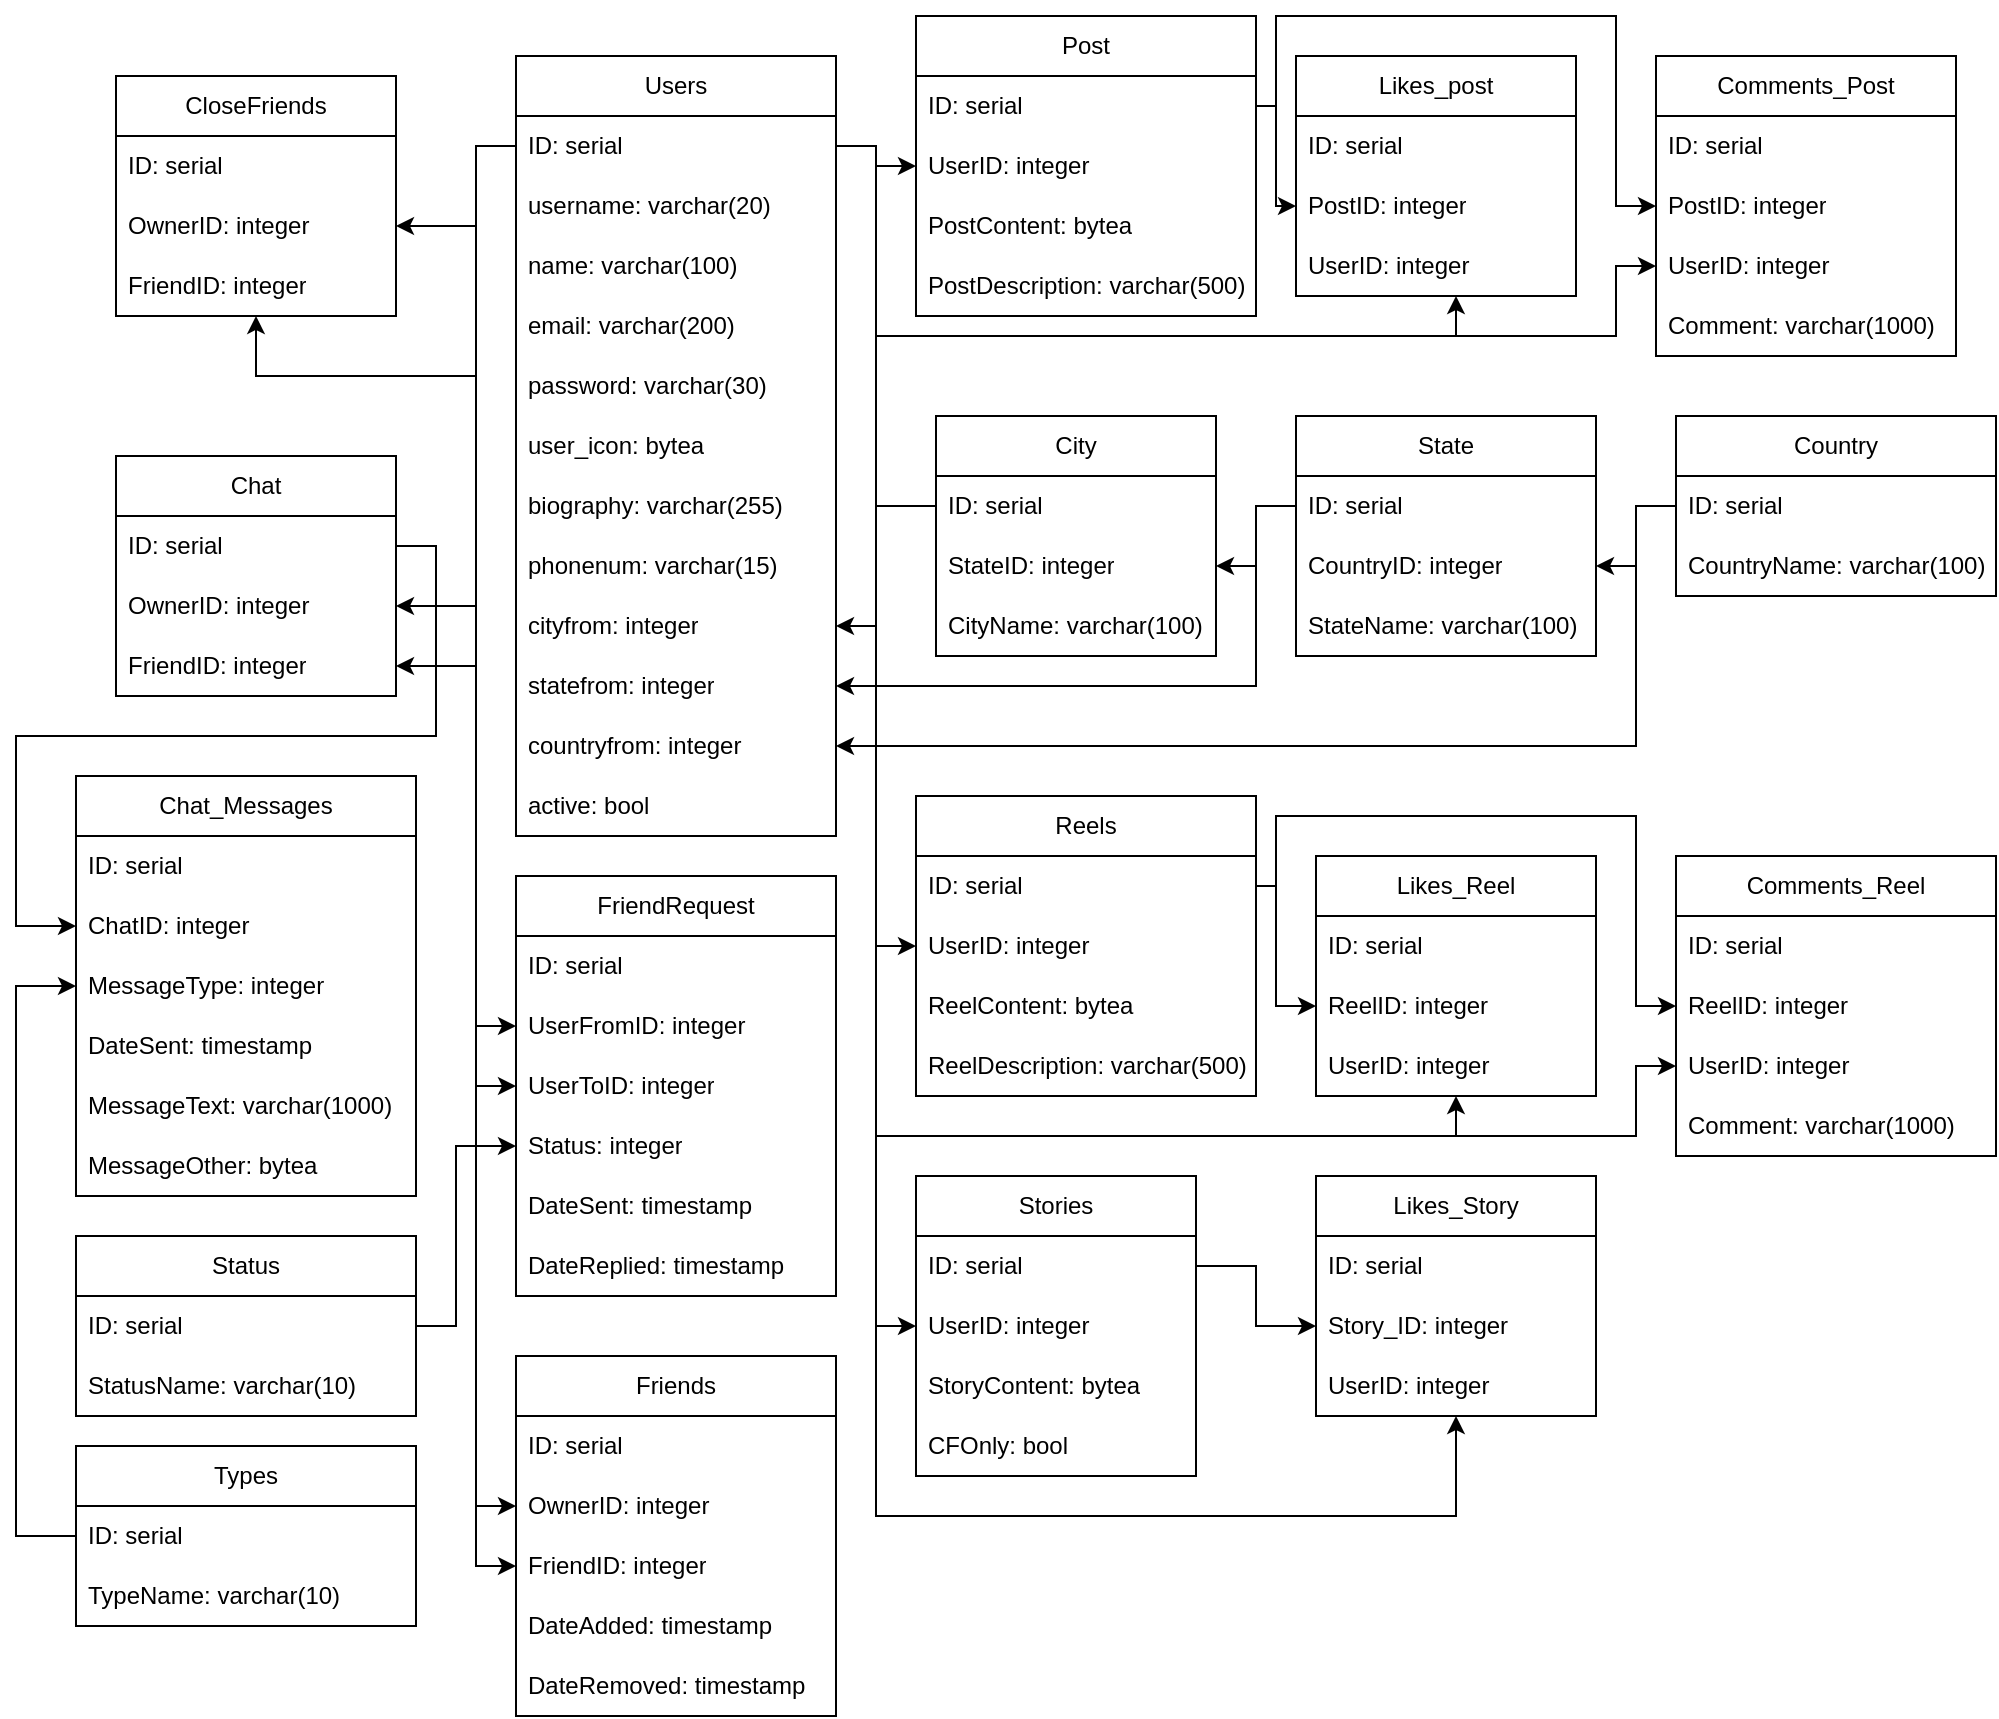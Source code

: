 <mxfile version="24.3.1" type="device">
  <diagram name="Page-1" id="O0IrKu_V7lNNN28reUb5">
    <mxGraphModel dx="583" dy="616" grid="1" gridSize="10" guides="1" tooltips="1" connect="1" arrows="1" fold="1" page="1" pageScale="1" pageWidth="850" pageHeight="1100" math="0" shadow="0">
      <root>
        <mxCell id="0" />
        <mxCell id="1" parent="0" />
        <mxCell id="8Ad6xbHqiz1V-JdrsBlt-2" value="Users" style="swimlane;fontStyle=0;childLayout=stackLayout;horizontal=1;startSize=30;horizontalStack=0;resizeParent=1;resizeParentMax=0;resizeLast=0;collapsible=1;marginBottom=0;whiteSpace=wrap;html=1;" vertex="1" parent="1">
          <mxGeometry x="260" y="40" width="160" height="390" as="geometry" />
        </mxCell>
        <mxCell id="8Ad6xbHqiz1V-JdrsBlt-3" value="ID: serial" style="text;strokeColor=none;fillColor=none;align=left;verticalAlign=middle;spacingLeft=4;spacingRight=4;overflow=hidden;points=[[0,0.5],[1,0.5]];portConstraint=eastwest;rotatable=0;whiteSpace=wrap;html=1;" vertex="1" parent="8Ad6xbHqiz1V-JdrsBlt-2">
          <mxGeometry y="30" width="160" height="30" as="geometry" />
        </mxCell>
        <mxCell id="8Ad6xbHqiz1V-JdrsBlt-4" value="username: varchar(20)" style="text;strokeColor=none;fillColor=none;align=left;verticalAlign=middle;spacingLeft=4;spacingRight=4;overflow=hidden;points=[[0,0.5],[1,0.5]];portConstraint=eastwest;rotatable=0;whiteSpace=wrap;html=1;" vertex="1" parent="8Ad6xbHqiz1V-JdrsBlt-2">
          <mxGeometry y="60" width="160" height="30" as="geometry" />
        </mxCell>
        <mxCell id="8Ad6xbHqiz1V-JdrsBlt-21" value="name: varchar(100)" style="text;strokeColor=none;fillColor=none;align=left;verticalAlign=middle;spacingLeft=4;spacingRight=4;overflow=hidden;points=[[0,0.5],[1,0.5]];portConstraint=eastwest;rotatable=0;whiteSpace=wrap;html=1;" vertex="1" parent="8Ad6xbHqiz1V-JdrsBlt-2">
          <mxGeometry y="90" width="160" height="30" as="geometry" />
        </mxCell>
        <mxCell id="8Ad6xbHqiz1V-JdrsBlt-22" value="email: varchar(200)" style="text;strokeColor=none;fillColor=none;align=left;verticalAlign=middle;spacingLeft=4;spacingRight=4;overflow=hidden;points=[[0,0.5],[1,0.5]];portConstraint=eastwest;rotatable=0;whiteSpace=wrap;html=1;" vertex="1" parent="8Ad6xbHqiz1V-JdrsBlt-2">
          <mxGeometry y="120" width="160" height="30" as="geometry" />
        </mxCell>
        <mxCell id="8Ad6xbHqiz1V-JdrsBlt-24" value="password: varchar(30)" style="text;strokeColor=none;fillColor=none;align=left;verticalAlign=middle;spacingLeft=4;spacingRight=4;overflow=hidden;points=[[0,0.5],[1,0.5]];portConstraint=eastwest;rotatable=0;whiteSpace=wrap;html=1;" vertex="1" parent="8Ad6xbHqiz1V-JdrsBlt-2">
          <mxGeometry y="150" width="160" height="30" as="geometry" />
        </mxCell>
        <mxCell id="8Ad6xbHqiz1V-JdrsBlt-5" value="user_icon: bytea" style="text;strokeColor=none;fillColor=none;align=left;verticalAlign=middle;spacingLeft=4;spacingRight=4;overflow=hidden;points=[[0,0.5],[1,0.5]];portConstraint=eastwest;rotatable=0;whiteSpace=wrap;html=1;" vertex="1" parent="8Ad6xbHqiz1V-JdrsBlt-2">
          <mxGeometry y="180" width="160" height="30" as="geometry" />
        </mxCell>
        <mxCell id="8Ad6xbHqiz1V-JdrsBlt-84" value="biography: varchar(255)" style="text;strokeColor=none;fillColor=none;align=left;verticalAlign=middle;spacingLeft=4;spacingRight=4;overflow=hidden;points=[[0,0.5],[1,0.5]];portConstraint=eastwest;rotatable=0;whiteSpace=wrap;html=1;" vertex="1" parent="8Ad6xbHqiz1V-JdrsBlt-2">
          <mxGeometry y="210" width="160" height="30" as="geometry" />
        </mxCell>
        <mxCell id="8Ad6xbHqiz1V-JdrsBlt-85" value="phonenum: varchar(15)" style="text;strokeColor=none;fillColor=none;align=left;verticalAlign=middle;spacingLeft=4;spacingRight=4;overflow=hidden;points=[[0,0.5],[1,0.5]];portConstraint=eastwest;rotatable=0;whiteSpace=wrap;html=1;" vertex="1" parent="8Ad6xbHqiz1V-JdrsBlt-2">
          <mxGeometry y="240" width="160" height="30" as="geometry" />
        </mxCell>
        <mxCell id="8Ad6xbHqiz1V-JdrsBlt-86" value="cityfrom: integer" style="text;strokeColor=none;fillColor=none;align=left;verticalAlign=middle;spacingLeft=4;spacingRight=4;overflow=hidden;points=[[0,0.5],[1,0.5]];portConstraint=eastwest;rotatable=0;whiteSpace=wrap;html=1;" vertex="1" parent="8Ad6xbHqiz1V-JdrsBlt-2">
          <mxGeometry y="270" width="160" height="30" as="geometry" />
        </mxCell>
        <mxCell id="8Ad6xbHqiz1V-JdrsBlt-87" value="statefrom: integer" style="text;strokeColor=none;fillColor=none;align=left;verticalAlign=middle;spacingLeft=4;spacingRight=4;overflow=hidden;points=[[0,0.5],[1,0.5]];portConstraint=eastwest;rotatable=0;whiteSpace=wrap;html=1;" vertex="1" parent="8Ad6xbHqiz1V-JdrsBlt-2">
          <mxGeometry y="300" width="160" height="30" as="geometry" />
        </mxCell>
        <mxCell id="8Ad6xbHqiz1V-JdrsBlt-88" value="countryfrom: integer" style="text;strokeColor=none;fillColor=none;align=left;verticalAlign=middle;spacingLeft=4;spacingRight=4;overflow=hidden;points=[[0,0.5],[1,0.5]];portConstraint=eastwest;rotatable=0;whiteSpace=wrap;html=1;" vertex="1" parent="8Ad6xbHqiz1V-JdrsBlt-2">
          <mxGeometry y="330" width="160" height="30" as="geometry" />
        </mxCell>
        <mxCell id="8Ad6xbHqiz1V-JdrsBlt-89" value="active: bool" style="text;strokeColor=none;fillColor=none;align=left;verticalAlign=middle;spacingLeft=4;spacingRight=4;overflow=hidden;points=[[0,0.5],[1,0.5]];portConstraint=eastwest;rotatable=0;whiteSpace=wrap;html=1;" vertex="1" parent="8Ad6xbHqiz1V-JdrsBlt-2">
          <mxGeometry y="360" width="160" height="30" as="geometry" />
        </mxCell>
        <mxCell id="8Ad6xbHqiz1V-JdrsBlt-6" value="Stories" style="swimlane;fontStyle=0;childLayout=stackLayout;horizontal=1;startSize=30;horizontalStack=0;resizeParent=1;resizeParentMax=0;resizeLast=0;collapsible=1;marginBottom=0;whiteSpace=wrap;html=1;" vertex="1" parent="1">
          <mxGeometry x="460" y="600" width="140" height="150" as="geometry" />
        </mxCell>
        <mxCell id="8Ad6xbHqiz1V-JdrsBlt-7" value="ID: serial" style="text;strokeColor=none;fillColor=none;align=left;verticalAlign=middle;spacingLeft=4;spacingRight=4;overflow=hidden;points=[[0,0.5],[1,0.5]];portConstraint=eastwest;rotatable=0;whiteSpace=wrap;html=1;" vertex="1" parent="8Ad6xbHqiz1V-JdrsBlt-6">
          <mxGeometry y="30" width="140" height="30" as="geometry" />
        </mxCell>
        <mxCell id="8Ad6xbHqiz1V-JdrsBlt-8" value="&lt;div&gt;UserID: integer&lt;br&gt;&lt;/div&gt;" style="text;strokeColor=none;fillColor=none;align=left;verticalAlign=middle;spacingLeft=4;spacingRight=4;overflow=hidden;points=[[0,0.5],[1,0.5]];portConstraint=eastwest;rotatable=0;whiteSpace=wrap;html=1;" vertex="1" parent="8Ad6xbHqiz1V-JdrsBlt-6">
          <mxGeometry y="60" width="140" height="30" as="geometry" />
        </mxCell>
        <mxCell id="8Ad6xbHqiz1V-JdrsBlt-9" value="StoryContent: bytea" style="text;strokeColor=none;fillColor=none;align=left;verticalAlign=middle;spacingLeft=4;spacingRight=4;overflow=hidden;points=[[0,0.5],[1,0.5]];portConstraint=eastwest;rotatable=0;whiteSpace=wrap;html=1;" vertex="1" parent="8Ad6xbHqiz1V-JdrsBlt-6">
          <mxGeometry y="90" width="140" height="30" as="geometry" />
        </mxCell>
        <mxCell id="8Ad6xbHqiz1V-JdrsBlt-141" value="CFOnly: bool" style="text;strokeColor=none;fillColor=none;align=left;verticalAlign=middle;spacingLeft=4;spacingRight=4;overflow=hidden;points=[[0,0.5],[1,0.5]];portConstraint=eastwest;rotatable=0;whiteSpace=wrap;html=1;" vertex="1" parent="8Ad6xbHqiz1V-JdrsBlt-6">
          <mxGeometry y="120" width="140" height="30" as="geometry" />
        </mxCell>
        <mxCell id="8Ad6xbHqiz1V-JdrsBlt-10" value="Reels" style="swimlane;fontStyle=0;childLayout=stackLayout;horizontal=1;startSize=30;horizontalStack=0;resizeParent=1;resizeParentMax=0;resizeLast=0;collapsible=1;marginBottom=0;whiteSpace=wrap;html=1;" vertex="1" parent="1">
          <mxGeometry x="460" y="410" width="170" height="150" as="geometry" />
        </mxCell>
        <mxCell id="8Ad6xbHqiz1V-JdrsBlt-12" value="ID: serial" style="text;strokeColor=none;fillColor=none;align=left;verticalAlign=middle;spacingLeft=4;spacingRight=4;overflow=hidden;points=[[0,0.5],[1,0.5]];portConstraint=eastwest;rotatable=0;whiteSpace=wrap;html=1;" vertex="1" parent="8Ad6xbHqiz1V-JdrsBlt-10">
          <mxGeometry y="30" width="170" height="30" as="geometry" />
        </mxCell>
        <mxCell id="8Ad6xbHqiz1V-JdrsBlt-11" value="UserID: integer" style="text;strokeColor=none;fillColor=none;align=left;verticalAlign=middle;spacingLeft=4;spacingRight=4;overflow=hidden;points=[[0,0.5],[1,0.5]];portConstraint=eastwest;rotatable=0;whiteSpace=wrap;html=1;" vertex="1" parent="8Ad6xbHqiz1V-JdrsBlt-10">
          <mxGeometry y="60" width="170" height="30" as="geometry" />
        </mxCell>
        <mxCell id="8Ad6xbHqiz1V-JdrsBlt-13" value="ReelContent: bytea" style="text;strokeColor=none;fillColor=none;align=left;verticalAlign=middle;spacingLeft=4;spacingRight=4;overflow=hidden;points=[[0,0.5],[1,0.5]];portConstraint=eastwest;rotatable=0;whiteSpace=wrap;html=1;" vertex="1" parent="8Ad6xbHqiz1V-JdrsBlt-10">
          <mxGeometry y="90" width="170" height="30" as="geometry" />
        </mxCell>
        <mxCell id="8Ad6xbHqiz1V-JdrsBlt-107" value="ReelDescription: varchar(500)" style="text;strokeColor=none;fillColor=none;align=left;verticalAlign=middle;spacingLeft=4;spacingRight=4;overflow=hidden;points=[[0,0.5],[1,0.5]];portConstraint=eastwest;rotatable=0;whiteSpace=wrap;html=1;" vertex="1" parent="8Ad6xbHqiz1V-JdrsBlt-10">
          <mxGeometry y="120" width="170" height="30" as="geometry" />
        </mxCell>
        <mxCell id="8Ad6xbHqiz1V-JdrsBlt-14" value="Post" style="swimlane;fontStyle=0;childLayout=stackLayout;horizontal=1;startSize=30;horizontalStack=0;resizeParent=1;resizeParentMax=0;resizeLast=0;collapsible=1;marginBottom=0;whiteSpace=wrap;html=1;" vertex="1" parent="1">
          <mxGeometry x="460" y="20" width="170" height="150" as="geometry" />
        </mxCell>
        <mxCell id="8Ad6xbHqiz1V-JdrsBlt-15" value="ID: serial" style="text;strokeColor=none;fillColor=none;align=left;verticalAlign=middle;spacingLeft=4;spacingRight=4;overflow=hidden;points=[[0,0.5],[1,0.5]];portConstraint=eastwest;rotatable=0;whiteSpace=wrap;html=1;" vertex="1" parent="8Ad6xbHqiz1V-JdrsBlt-14">
          <mxGeometry y="30" width="170" height="30" as="geometry" />
        </mxCell>
        <mxCell id="8Ad6xbHqiz1V-JdrsBlt-16" value="UserID: integer" style="text;strokeColor=none;fillColor=none;align=left;verticalAlign=middle;spacingLeft=4;spacingRight=4;overflow=hidden;points=[[0,0.5],[1,0.5]];portConstraint=eastwest;rotatable=0;whiteSpace=wrap;html=1;" vertex="1" parent="8Ad6xbHqiz1V-JdrsBlt-14">
          <mxGeometry y="60" width="170" height="30" as="geometry" />
        </mxCell>
        <mxCell id="8Ad6xbHqiz1V-JdrsBlt-17" value="PostContent: bytea" style="text;strokeColor=none;fillColor=none;align=left;verticalAlign=middle;spacingLeft=4;spacingRight=4;overflow=hidden;points=[[0,0.5],[1,0.5]];portConstraint=eastwest;rotatable=0;whiteSpace=wrap;html=1;" vertex="1" parent="8Ad6xbHqiz1V-JdrsBlt-14">
          <mxGeometry y="90" width="170" height="30" as="geometry" />
        </mxCell>
        <mxCell id="8Ad6xbHqiz1V-JdrsBlt-108" value="PostDescription: varchar(500)" style="text;strokeColor=none;fillColor=none;align=left;verticalAlign=middle;spacingLeft=4;spacingRight=4;overflow=hidden;points=[[0,0.5],[1,0.5]];portConstraint=eastwest;rotatable=0;whiteSpace=wrap;html=1;" vertex="1" parent="8Ad6xbHqiz1V-JdrsBlt-14">
          <mxGeometry y="120" width="170" height="30" as="geometry" />
        </mxCell>
        <mxCell id="8Ad6xbHqiz1V-JdrsBlt-18" style="edgeStyle=orthogonalEdgeStyle;rounded=0;orthogonalLoop=1;jettySize=auto;html=1;" edge="1" parent="1" source="8Ad6xbHqiz1V-JdrsBlt-3" target="8Ad6xbHqiz1V-JdrsBlt-16">
          <mxGeometry relative="1" as="geometry" />
        </mxCell>
        <mxCell id="8Ad6xbHqiz1V-JdrsBlt-19" style="edgeStyle=orthogonalEdgeStyle;rounded=0;orthogonalLoop=1;jettySize=auto;html=1;" edge="1" parent="1" source="8Ad6xbHqiz1V-JdrsBlt-3" target="8Ad6xbHqiz1V-JdrsBlt-11">
          <mxGeometry relative="1" as="geometry" />
        </mxCell>
        <mxCell id="8Ad6xbHqiz1V-JdrsBlt-20" style="edgeStyle=orthogonalEdgeStyle;rounded=0;orthogonalLoop=1;jettySize=auto;html=1;" edge="1" parent="1" source="8Ad6xbHqiz1V-JdrsBlt-3" target="8Ad6xbHqiz1V-JdrsBlt-8">
          <mxGeometry relative="1" as="geometry" />
        </mxCell>
        <mxCell id="8Ad6xbHqiz1V-JdrsBlt-25" value="Likes_post" style="swimlane;fontStyle=0;childLayout=stackLayout;horizontal=1;startSize=30;horizontalStack=0;resizeParent=1;resizeParentMax=0;resizeLast=0;collapsible=1;marginBottom=0;whiteSpace=wrap;html=1;" vertex="1" parent="1">
          <mxGeometry x="650" y="40" width="140" height="120" as="geometry" />
        </mxCell>
        <mxCell id="8Ad6xbHqiz1V-JdrsBlt-26" value="ID: serial" style="text;strokeColor=none;fillColor=none;align=left;verticalAlign=middle;spacingLeft=4;spacingRight=4;overflow=hidden;points=[[0,0.5],[1,0.5]];portConstraint=eastwest;rotatable=0;whiteSpace=wrap;html=1;" vertex="1" parent="8Ad6xbHqiz1V-JdrsBlt-25">
          <mxGeometry y="30" width="140" height="30" as="geometry" />
        </mxCell>
        <mxCell id="8Ad6xbHqiz1V-JdrsBlt-27" value="PostID: integer" style="text;strokeColor=none;fillColor=none;align=left;verticalAlign=middle;spacingLeft=4;spacingRight=4;overflow=hidden;points=[[0,0.5],[1,0.5]];portConstraint=eastwest;rotatable=0;whiteSpace=wrap;html=1;" vertex="1" parent="8Ad6xbHqiz1V-JdrsBlt-25">
          <mxGeometry y="60" width="140" height="30" as="geometry" />
        </mxCell>
        <mxCell id="8Ad6xbHqiz1V-JdrsBlt-28" value="UserID: integer" style="text;strokeColor=none;fillColor=none;align=left;verticalAlign=middle;spacingLeft=4;spacingRight=4;overflow=hidden;points=[[0,0.5],[1,0.5]];portConstraint=eastwest;rotatable=0;whiteSpace=wrap;html=1;" vertex="1" parent="8Ad6xbHqiz1V-JdrsBlt-25">
          <mxGeometry y="90" width="140" height="30" as="geometry" />
        </mxCell>
        <mxCell id="8Ad6xbHqiz1V-JdrsBlt-29" style="edgeStyle=orthogonalEdgeStyle;rounded=0;orthogonalLoop=1;jettySize=auto;html=1;" edge="1" parent="1" source="8Ad6xbHqiz1V-JdrsBlt-15" target="8Ad6xbHqiz1V-JdrsBlt-27">
          <mxGeometry relative="1" as="geometry">
            <Array as="points">
              <mxPoint x="640" y="65" />
              <mxPoint x="640" y="115" />
            </Array>
          </mxGeometry>
        </mxCell>
        <mxCell id="8Ad6xbHqiz1V-JdrsBlt-30" style="edgeStyle=orthogonalEdgeStyle;rounded=0;orthogonalLoop=1;jettySize=auto;html=1;" edge="1" parent="1" source="8Ad6xbHqiz1V-JdrsBlt-3" target="8Ad6xbHqiz1V-JdrsBlt-28">
          <mxGeometry relative="1" as="geometry">
            <Array as="points">
              <mxPoint x="440" y="85" />
              <mxPoint x="440" y="180" />
              <mxPoint x="730" y="180" />
            </Array>
          </mxGeometry>
        </mxCell>
        <mxCell id="8Ad6xbHqiz1V-JdrsBlt-31" value="Likes_Reel" style="swimlane;fontStyle=0;childLayout=stackLayout;horizontal=1;startSize=30;horizontalStack=0;resizeParent=1;resizeParentMax=0;resizeLast=0;collapsible=1;marginBottom=0;whiteSpace=wrap;html=1;" vertex="1" parent="1">
          <mxGeometry x="660" y="440" width="140" height="120" as="geometry" />
        </mxCell>
        <mxCell id="8Ad6xbHqiz1V-JdrsBlt-32" value="ID: serial" style="text;strokeColor=none;fillColor=none;align=left;verticalAlign=middle;spacingLeft=4;spacingRight=4;overflow=hidden;points=[[0,0.5],[1,0.5]];portConstraint=eastwest;rotatable=0;whiteSpace=wrap;html=1;" vertex="1" parent="8Ad6xbHqiz1V-JdrsBlt-31">
          <mxGeometry y="30" width="140" height="30" as="geometry" />
        </mxCell>
        <mxCell id="8Ad6xbHqiz1V-JdrsBlt-33" value="ReelID: integer" style="text;strokeColor=none;fillColor=none;align=left;verticalAlign=middle;spacingLeft=4;spacingRight=4;overflow=hidden;points=[[0,0.5],[1,0.5]];portConstraint=eastwest;rotatable=0;whiteSpace=wrap;html=1;" vertex="1" parent="8Ad6xbHqiz1V-JdrsBlt-31">
          <mxGeometry y="60" width="140" height="30" as="geometry" />
        </mxCell>
        <mxCell id="8Ad6xbHqiz1V-JdrsBlt-34" value="UserID: integer" style="text;strokeColor=none;fillColor=none;align=left;verticalAlign=middle;spacingLeft=4;spacingRight=4;overflow=hidden;points=[[0,0.5],[1,0.5]];portConstraint=eastwest;rotatable=0;whiteSpace=wrap;html=1;" vertex="1" parent="8Ad6xbHqiz1V-JdrsBlt-31">
          <mxGeometry y="90" width="140" height="30" as="geometry" />
        </mxCell>
        <mxCell id="8Ad6xbHqiz1V-JdrsBlt-35" value="Likes_Story" style="swimlane;fontStyle=0;childLayout=stackLayout;horizontal=1;startSize=30;horizontalStack=0;resizeParent=1;resizeParentMax=0;resizeLast=0;collapsible=1;marginBottom=0;whiteSpace=wrap;html=1;" vertex="1" parent="1">
          <mxGeometry x="660" y="600" width="140" height="120" as="geometry" />
        </mxCell>
        <mxCell id="8Ad6xbHqiz1V-JdrsBlt-36" value="ID: serial" style="text;strokeColor=none;fillColor=none;align=left;verticalAlign=middle;spacingLeft=4;spacingRight=4;overflow=hidden;points=[[0,0.5],[1,0.5]];portConstraint=eastwest;rotatable=0;whiteSpace=wrap;html=1;" vertex="1" parent="8Ad6xbHqiz1V-JdrsBlt-35">
          <mxGeometry y="30" width="140" height="30" as="geometry" />
        </mxCell>
        <mxCell id="8Ad6xbHqiz1V-JdrsBlt-37" value="Story_ID: integer" style="text;strokeColor=none;fillColor=none;align=left;verticalAlign=middle;spacingLeft=4;spacingRight=4;overflow=hidden;points=[[0,0.5],[1,0.5]];portConstraint=eastwest;rotatable=0;whiteSpace=wrap;html=1;" vertex="1" parent="8Ad6xbHqiz1V-JdrsBlt-35">
          <mxGeometry y="60" width="140" height="30" as="geometry" />
        </mxCell>
        <mxCell id="8Ad6xbHqiz1V-JdrsBlt-38" value="UserID: integer" style="text;strokeColor=none;fillColor=none;align=left;verticalAlign=middle;spacingLeft=4;spacingRight=4;overflow=hidden;points=[[0,0.5],[1,0.5]];portConstraint=eastwest;rotatable=0;whiteSpace=wrap;html=1;" vertex="1" parent="8Ad6xbHqiz1V-JdrsBlt-35">
          <mxGeometry y="90" width="140" height="30" as="geometry" />
        </mxCell>
        <mxCell id="8Ad6xbHqiz1V-JdrsBlt-40" style="edgeStyle=orthogonalEdgeStyle;rounded=0;orthogonalLoop=1;jettySize=auto;html=1;" edge="1" parent="1" source="8Ad6xbHqiz1V-JdrsBlt-7" target="8Ad6xbHqiz1V-JdrsBlt-37">
          <mxGeometry relative="1" as="geometry" />
        </mxCell>
        <mxCell id="8Ad6xbHqiz1V-JdrsBlt-41" style="edgeStyle=orthogonalEdgeStyle;rounded=0;orthogonalLoop=1;jettySize=auto;html=1;exitX=1;exitY=0.5;exitDx=0;exitDy=0;" edge="1" parent="1" source="8Ad6xbHqiz1V-JdrsBlt-3" target="8Ad6xbHqiz1V-JdrsBlt-34">
          <mxGeometry relative="1" as="geometry">
            <mxPoint x="420" y="145" as="sourcePoint" />
            <Array as="points">
              <mxPoint x="440" y="85" />
              <mxPoint x="440" y="580" />
              <mxPoint x="730" y="580" />
            </Array>
          </mxGeometry>
        </mxCell>
        <mxCell id="8Ad6xbHqiz1V-JdrsBlt-42" style="edgeStyle=orthogonalEdgeStyle;rounded=0;orthogonalLoop=1;jettySize=auto;html=1;" edge="1" parent="1" source="8Ad6xbHqiz1V-JdrsBlt-3" target="8Ad6xbHqiz1V-JdrsBlt-38">
          <mxGeometry relative="1" as="geometry">
            <Array as="points">
              <mxPoint x="440" y="85" />
              <mxPoint x="440" y="770" />
              <mxPoint x="730" y="770" />
            </Array>
          </mxGeometry>
        </mxCell>
        <mxCell id="8Ad6xbHqiz1V-JdrsBlt-43" value="CloseFriends" style="swimlane;fontStyle=0;childLayout=stackLayout;horizontal=1;startSize=30;horizontalStack=0;resizeParent=1;resizeParentMax=0;resizeLast=0;collapsible=1;marginBottom=0;whiteSpace=wrap;html=1;" vertex="1" parent="1">
          <mxGeometry x="60" y="50" width="140" height="120" as="geometry" />
        </mxCell>
        <mxCell id="8Ad6xbHqiz1V-JdrsBlt-44" value="ID: serial" style="text;strokeColor=none;fillColor=none;align=left;verticalAlign=middle;spacingLeft=4;spacingRight=4;overflow=hidden;points=[[0,0.5],[1,0.5]];portConstraint=eastwest;rotatable=0;whiteSpace=wrap;html=1;" vertex="1" parent="8Ad6xbHqiz1V-JdrsBlt-43">
          <mxGeometry y="30" width="140" height="30" as="geometry" />
        </mxCell>
        <mxCell id="8Ad6xbHqiz1V-JdrsBlt-45" value="OwnerID: integer" style="text;strokeColor=none;fillColor=none;align=left;verticalAlign=middle;spacingLeft=4;spacingRight=4;overflow=hidden;points=[[0,0.5],[1,0.5]];portConstraint=eastwest;rotatable=0;whiteSpace=wrap;html=1;" vertex="1" parent="8Ad6xbHqiz1V-JdrsBlt-43">
          <mxGeometry y="60" width="140" height="30" as="geometry" />
        </mxCell>
        <mxCell id="8Ad6xbHqiz1V-JdrsBlt-46" value="FriendID: integer" style="text;strokeColor=none;fillColor=none;align=left;verticalAlign=middle;spacingLeft=4;spacingRight=4;overflow=hidden;points=[[0,0.5],[1,0.5]];portConstraint=eastwest;rotatable=0;whiteSpace=wrap;html=1;" vertex="1" parent="8Ad6xbHqiz1V-JdrsBlt-43">
          <mxGeometry y="90" width="140" height="30" as="geometry" />
        </mxCell>
        <mxCell id="8Ad6xbHqiz1V-JdrsBlt-47" style="edgeStyle=orthogonalEdgeStyle;rounded=0;orthogonalLoop=1;jettySize=auto;html=1;" edge="1" parent="1" source="8Ad6xbHqiz1V-JdrsBlt-3" target="8Ad6xbHqiz1V-JdrsBlt-45">
          <mxGeometry relative="1" as="geometry">
            <Array as="points">
              <mxPoint x="240" y="85" />
              <mxPoint x="240" y="125" />
            </Array>
          </mxGeometry>
        </mxCell>
        <mxCell id="8Ad6xbHqiz1V-JdrsBlt-48" style="edgeStyle=orthogonalEdgeStyle;rounded=0;orthogonalLoop=1;jettySize=auto;html=1;" edge="1" parent="1" source="8Ad6xbHqiz1V-JdrsBlt-3" target="8Ad6xbHqiz1V-JdrsBlt-46">
          <mxGeometry relative="1" as="geometry">
            <Array as="points">
              <mxPoint x="240" y="85" />
              <mxPoint x="240" y="200" />
              <mxPoint x="130" y="200" />
            </Array>
          </mxGeometry>
        </mxCell>
        <mxCell id="8Ad6xbHqiz1V-JdrsBlt-49" value="Chat" style="swimlane;fontStyle=0;childLayout=stackLayout;horizontal=1;startSize=30;horizontalStack=0;resizeParent=1;resizeParentMax=0;resizeLast=0;collapsible=1;marginBottom=0;whiteSpace=wrap;html=1;" vertex="1" parent="1">
          <mxGeometry x="60" y="240" width="140" height="120" as="geometry" />
        </mxCell>
        <mxCell id="8Ad6xbHqiz1V-JdrsBlt-50" value="ID: serial" style="text;strokeColor=none;fillColor=none;align=left;verticalAlign=middle;spacingLeft=4;spacingRight=4;overflow=hidden;points=[[0,0.5],[1,0.5]];portConstraint=eastwest;rotatable=0;whiteSpace=wrap;html=1;" vertex="1" parent="8Ad6xbHqiz1V-JdrsBlt-49">
          <mxGeometry y="30" width="140" height="30" as="geometry" />
        </mxCell>
        <mxCell id="8Ad6xbHqiz1V-JdrsBlt-51" value="OwnerID: integer" style="text;strokeColor=none;fillColor=none;align=left;verticalAlign=middle;spacingLeft=4;spacingRight=4;overflow=hidden;points=[[0,0.5],[1,0.5]];portConstraint=eastwest;rotatable=0;whiteSpace=wrap;html=1;" vertex="1" parent="8Ad6xbHqiz1V-JdrsBlt-49">
          <mxGeometry y="60" width="140" height="30" as="geometry" />
        </mxCell>
        <mxCell id="8Ad6xbHqiz1V-JdrsBlt-52" value="FriendID: integer" style="text;strokeColor=none;fillColor=none;align=left;verticalAlign=middle;spacingLeft=4;spacingRight=4;overflow=hidden;points=[[0,0.5],[1,0.5]];portConstraint=eastwest;rotatable=0;whiteSpace=wrap;html=1;" vertex="1" parent="8Ad6xbHqiz1V-JdrsBlt-49">
          <mxGeometry y="90" width="140" height="30" as="geometry" />
        </mxCell>
        <mxCell id="8Ad6xbHqiz1V-JdrsBlt-53" style="edgeStyle=orthogonalEdgeStyle;rounded=0;orthogonalLoop=1;jettySize=auto;html=1;" edge="1" parent="1" source="8Ad6xbHqiz1V-JdrsBlt-3" target="8Ad6xbHqiz1V-JdrsBlt-51">
          <mxGeometry relative="1" as="geometry">
            <Array as="points">
              <mxPoint x="240" y="85" />
              <mxPoint x="240" y="315" />
            </Array>
          </mxGeometry>
        </mxCell>
        <mxCell id="8Ad6xbHqiz1V-JdrsBlt-54" style="edgeStyle=orthogonalEdgeStyle;rounded=0;orthogonalLoop=1;jettySize=auto;html=1;" edge="1" parent="1" source="8Ad6xbHqiz1V-JdrsBlt-3" target="8Ad6xbHqiz1V-JdrsBlt-52">
          <mxGeometry relative="1" as="geometry">
            <Array as="points">
              <mxPoint x="240" y="85" />
              <mxPoint x="240" y="345" />
            </Array>
          </mxGeometry>
        </mxCell>
        <mxCell id="8Ad6xbHqiz1V-JdrsBlt-55" value="Chat_Messages" style="swimlane;fontStyle=0;childLayout=stackLayout;horizontal=1;startSize=30;horizontalStack=0;resizeParent=1;resizeParentMax=0;resizeLast=0;collapsible=1;marginBottom=0;whiteSpace=wrap;html=1;" vertex="1" parent="1">
          <mxGeometry x="40" y="400" width="170" height="210" as="geometry" />
        </mxCell>
        <mxCell id="8Ad6xbHqiz1V-JdrsBlt-56" value="ID: serial" style="text;strokeColor=none;fillColor=none;align=left;verticalAlign=middle;spacingLeft=4;spacingRight=4;overflow=hidden;points=[[0,0.5],[1,0.5]];portConstraint=eastwest;rotatable=0;whiteSpace=wrap;html=1;" vertex="1" parent="8Ad6xbHqiz1V-JdrsBlt-55">
          <mxGeometry y="30" width="170" height="30" as="geometry" />
        </mxCell>
        <mxCell id="8Ad6xbHqiz1V-JdrsBlt-57" value="ChatID: integer" style="text;strokeColor=none;fillColor=none;align=left;verticalAlign=middle;spacingLeft=4;spacingRight=4;overflow=hidden;points=[[0,0.5],[1,0.5]];portConstraint=eastwest;rotatable=0;whiteSpace=wrap;html=1;" vertex="1" parent="8Ad6xbHqiz1V-JdrsBlt-55">
          <mxGeometry y="60" width="170" height="30" as="geometry" />
        </mxCell>
        <mxCell id="8Ad6xbHqiz1V-JdrsBlt-59" value="MessageType: integer" style="text;strokeColor=none;fillColor=none;align=left;verticalAlign=middle;spacingLeft=4;spacingRight=4;overflow=hidden;points=[[0,0.5],[1,0.5]];portConstraint=eastwest;rotatable=0;whiteSpace=wrap;html=1;" vertex="1" parent="8Ad6xbHqiz1V-JdrsBlt-55">
          <mxGeometry y="90" width="170" height="30" as="geometry" />
        </mxCell>
        <mxCell id="8Ad6xbHqiz1V-JdrsBlt-60" value="DateSent: timestamp" style="text;strokeColor=none;fillColor=none;align=left;verticalAlign=middle;spacingLeft=4;spacingRight=4;overflow=hidden;points=[[0,0.5],[1,0.5]];portConstraint=eastwest;rotatable=0;whiteSpace=wrap;html=1;" vertex="1" parent="8Ad6xbHqiz1V-JdrsBlt-55">
          <mxGeometry y="120" width="170" height="30" as="geometry" />
        </mxCell>
        <mxCell id="8Ad6xbHqiz1V-JdrsBlt-61" value="MessageText: varchar(1000)" style="text;strokeColor=none;fillColor=none;align=left;verticalAlign=middle;spacingLeft=4;spacingRight=4;overflow=hidden;points=[[0,0.5],[1,0.5]];portConstraint=eastwest;rotatable=0;whiteSpace=wrap;html=1;" vertex="1" parent="8Ad6xbHqiz1V-JdrsBlt-55">
          <mxGeometry y="150" width="170" height="30" as="geometry" />
        </mxCell>
        <mxCell id="8Ad6xbHqiz1V-JdrsBlt-58" value="MessageOther: bytea" style="text;strokeColor=none;fillColor=none;align=left;verticalAlign=middle;spacingLeft=4;spacingRight=4;overflow=hidden;points=[[0,0.5],[1,0.5]];portConstraint=eastwest;rotatable=0;whiteSpace=wrap;html=1;" vertex="1" parent="8Ad6xbHqiz1V-JdrsBlt-55">
          <mxGeometry y="180" width="170" height="30" as="geometry" />
        </mxCell>
        <mxCell id="8Ad6xbHqiz1V-JdrsBlt-64" style="edgeStyle=orthogonalEdgeStyle;rounded=0;orthogonalLoop=1;jettySize=auto;html=1;entryX=0;entryY=0.5;entryDx=0;entryDy=0;" edge="1" parent="1" source="8Ad6xbHqiz1V-JdrsBlt-50" target="8Ad6xbHqiz1V-JdrsBlt-57">
          <mxGeometry relative="1" as="geometry">
            <Array as="points">
              <mxPoint x="220" y="285" />
              <mxPoint x="220" y="380" />
              <mxPoint x="10" y="380" />
              <mxPoint x="10" y="475" />
            </Array>
          </mxGeometry>
        </mxCell>
        <mxCell id="8Ad6xbHqiz1V-JdrsBlt-65" value="FriendRequest" style="swimlane;fontStyle=0;childLayout=stackLayout;horizontal=1;startSize=30;horizontalStack=0;resizeParent=1;resizeParentMax=0;resizeLast=0;collapsible=1;marginBottom=0;whiteSpace=wrap;html=1;" vertex="1" parent="1">
          <mxGeometry x="260" y="450" width="160" height="210" as="geometry" />
        </mxCell>
        <mxCell id="8Ad6xbHqiz1V-JdrsBlt-66" value="ID: serial" style="text;strokeColor=none;fillColor=none;align=left;verticalAlign=middle;spacingLeft=4;spacingRight=4;overflow=hidden;points=[[0,0.5],[1,0.5]];portConstraint=eastwest;rotatable=0;whiteSpace=wrap;html=1;" vertex="1" parent="8Ad6xbHqiz1V-JdrsBlt-65">
          <mxGeometry y="30" width="160" height="30" as="geometry" />
        </mxCell>
        <mxCell id="8Ad6xbHqiz1V-JdrsBlt-67" value="UserFromID: integer" style="text;strokeColor=none;fillColor=none;align=left;verticalAlign=middle;spacingLeft=4;spacingRight=4;overflow=hidden;points=[[0,0.5],[1,0.5]];portConstraint=eastwest;rotatable=0;whiteSpace=wrap;html=1;" vertex="1" parent="8Ad6xbHqiz1V-JdrsBlt-65">
          <mxGeometry y="60" width="160" height="30" as="geometry" />
        </mxCell>
        <mxCell id="8Ad6xbHqiz1V-JdrsBlt-68" value="UserToID: integer" style="text;strokeColor=none;fillColor=none;align=left;verticalAlign=middle;spacingLeft=4;spacingRight=4;overflow=hidden;points=[[0,0.5],[1,0.5]];portConstraint=eastwest;rotatable=0;whiteSpace=wrap;html=1;" vertex="1" parent="8Ad6xbHqiz1V-JdrsBlt-65">
          <mxGeometry y="90" width="160" height="30" as="geometry" />
        </mxCell>
        <mxCell id="8Ad6xbHqiz1V-JdrsBlt-73" value="Status: integer" style="text;strokeColor=none;fillColor=none;align=left;verticalAlign=middle;spacingLeft=4;spacingRight=4;overflow=hidden;points=[[0,0.5],[1,0.5]];portConstraint=eastwest;rotatable=0;whiteSpace=wrap;html=1;" vertex="1" parent="8Ad6xbHqiz1V-JdrsBlt-65">
          <mxGeometry y="120" width="160" height="30" as="geometry" />
        </mxCell>
        <mxCell id="8Ad6xbHqiz1V-JdrsBlt-81" value="DateSent: timestamp" style="text;strokeColor=none;fillColor=none;align=left;verticalAlign=middle;spacingLeft=4;spacingRight=4;overflow=hidden;points=[[0,0.5],[1,0.5]];portConstraint=eastwest;rotatable=0;whiteSpace=wrap;html=1;" vertex="1" parent="8Ad6xbHqiz1V-JdrsBlt-65">
          <mxGeometry y="150" width="160" height="30" as="geometry" />
        </mxCell>
        <mxCell id="8Ad6xbHqiz1V-JdrsBlt-82" value="DateReplied: timestamp" style="text;strokeColor=none;fillColor=none;align=left;verticalAlign=middle;spacingLeft=4;spacingRight=4;overflow=hidden;points=[[0,0.5],[1,0.5]];portConstraint=eastwest;rotatable=0;whiteSpace=wrap;html=1;" vertex="1" parent="8Ad6xbHqiz1V-JdrsBlt-65">
          <mxGeometry y="180" width="160" height="30" as="geometry" />
        </mxCell>
        <mxCell id="8Ad6xbHqiz1V-JdrsBlt-74" style="edgeStyle=orthogonalEdgeStyle;rounded=0;orthogonalLoop=1;jettySize=auto;html=1;entryX=0;entryY=0.5;entryDx=0;entryDy=0;" edge="1" parent="1" source="8Ad6xbHqiz1V-JdrsBlt-3" target="8Ad6xbHqiz1V-JdrsBlt-67">
          <mxGeometry relative="1" as="geometry">
            <Array as="points">
              <mxPoint x="240" y="85" />
              <mxPoint x="240" y="525" />
            </Array>
          </mxGeometry>
        </mxCell>
        <mxCell id="8Ad6xbHqiz1V-JdrsBlt-75" style="edgeStyle=orthogonalEdgeStyle;rounded=0;orthogonalLoop=1;jettySize=auto;html=1;entryX=0;entryY=0.5;entryDx=0;entryDy=0;" edge="1" parent="1" source="8Ad6xbHqiz1V-JdrsBlt-3" target="8Ad6xbHqiz1V-JdrsBlt-68">
          <mxGeometry relative="1" as="geometry">
            <Array as="points">
              <mxPoint x="240" y="85" />
              <mxPoint x="240" y="555" />
            </Array>
          </mxGeometry>
        </mxCell>
        <mxCell id="8Ad6xbHqiz1V-JdrsBlt-76" value="Status" style="swimlane;fontStyle=0;childLayout=stackLayout;horizontal=1;startSize=30;horizontalStack=0;resizeParent=1;resizeParentMax=0;resizeLast=0;collapsible=1;marginBottom=0;whiteSpace=wrap;html=1;" vertex="1" parent="1">
          <mxGeometry x="40" y="630" width="170" height="90" as="geometry" />
        </mxCell>
        <mxCell id="8Ad6xbHqiz1V-JdrsBlt-77" value="ID: serial" style="text;strokeColor=none;fillColor=none;align=left;verticalAlign=middle;spacingLeft=4;spacingRight=4;overflow=hidden;points=[[0,0.5],[1,0.5]];portConstraint=eastwest;rotatable=0;whiteSpace=wrap;html=1;" vertex="1" parent="8Ad6xbHqiz1V-JdrsBlt-76">
          <mxGeometry y="30" width="170" height="30" as="geometry" />
        </mxCell>
        <mxCell id="8Ad6xbHqiz1V-JdrsBlt-78" value="StatusName: varchar(10)" style="text;strokeColor=none;fillColor=none;align=left;verticalAlign=middle;spacingLeft=4;spacingRight=4;overflow=hidden;points=[[0,0.5],[1,0.5]];portConstraint=eastwest;rotatable=0;whiteSpace=wrap;html=1;" vertex="1" parent="8Ad6xbHqiz1V-JdrsBlt-76">
          <mxGeometry y="60" width="170" height="30" as="geometry" />
        </mxCell>
        <mxCell id="8Ad6xbHqiz1V-JdrsBlt-83" style="edgeStyle=orthogonalEdgeStyle;rounded=0;orthogonalLoop=1;jettySize=auto;html=1;entryX=0;entryY=0.5;entryDx=0;entryDy=0;" edge="1" parent="1" source="8Ad6xbHqiz1V-JdrsBlt-77" target="8Ad6xbHqiz1V-JdrsBlt-73">
          <mxGeometry relative="1" as="geometry">
            <Array as="points">
              <mxPoint x="230" y="675" />
              <mxPoint x="230" y="585" />
            </Array>
          </mxGeometry>
        </mxCell>
        <mxCell id="8Ad6xbHqiz1V-JdrsBlt-90" style="edgeStyle=orthogonalEdgeStyle;rounded=0;orthogonalLoop=1;jettySize=auto;html=1;" edge="1" parent="1" source="8Ad6xbHqiz1V-JdrsBlt-12" target="8Ad6xbHqiz1V-JdrsBlt-33">
          <mxGeometry relative="1" as="geometry">
            <Array as="points">
              <mxPoint x="640" y="455" />
              <mxPoint x="640" y="515" />
            </Array>
          </mxGeometry>
        </mxCell>
        <mxCell id="8Ad6xbHqiz1V-JdrsBlt-91" value="Comments_Post" style="swimlane;fontStyle=0;childLayout=stackLayout;horizontal=1;startSize=30;horizontalStack=0;resizeParent=1;resizeParentMax=0;resizeLast=0;collapsible=1;marginBottom=0;whiteSpace=wrap;html=1;" vertex="1" parent="1">
          <mxGeometry x="830" y="40" width="150" height="150" as="geometry" />
        </mxCell>
        <mxCell id="8Ad6xbHqiz1V-JdrsBlt-92" value="ID: serial" style="text;strokeColor=none;fillColor=none;align=left;verticalAlign=middle;spacingLeft=4;spacingRight=4;overflow=hidden;points=[[0,0.5],[1,0.5]];portConstraint=eastwest;rotatable=0;whiteSpace=wrap;html=1;" vertex="1" parent="8Ad6xbHqiz1V-JdrsBlt-91">
          <mxGeometry y="30" width="150" height="30" as="geometry" />
        </mxCell>
        <mxCell id="8Ad6xbHqiz1V-JdrsBlt-93" value="PostID: integer" style="text;strokeColor=none;fillColor=none;align=left;verticalAlign=middle;spacingLeft=4;spacingRight=4;overflow=hidden;points=[[0,0.5],[1,0.5]];portConstraint=eastwest;rotatable=0;whiteSpace=wrap;html=1;" vertex="1" parent="8Ad6xbHqiz1V-JdrsBlt-91">
          <mxGeometry y="60" width="150" height="30" as="geometry" />
        </mxCell>
        <mxCell id="8Ad6xbHqiz1V-JdrsBlt-94" value="UserID: integer" style="text;strokeColor=none;fillColor=none;align=left;verticalAlign=middle;spacingLeft=4;spacingRight=4;overflow=hidden;points=[[0,0.5],[1,0.5]];portConstraint=eastwest;rotatable=0;whiteSpace=wrap;html=1;" vertex="1" parent="8Ad6xbHqiz1V-JdrsBlt-91">
          <mxGeometry y="90" width="150" height="30" as="geometry" />
        </mxCell>
        <mxCell id="8Ad6xbHqiz1V-JdrsBlt-96" value="Comment: varchar(1000)" style="text;strokeColor=none;fillColor=none;align=left;verticalAlign=middle;spacingLeft=4;spacingRight=4;overflow=hidden;points=[[0,0.5],[1,0.5]];portConstraint=eastwest;rotatable=0;whiteSpace=wrap;html=1;" vertex="1" parent="8Ad6xbHqiz1V-JdrsBlt-91">
          <mxGeometry y="120" width="150" height="30" as="geometry" />
        </mxCell>
        <mxCell id="8Ad6xbHqiz1V-JdrsBlt-97" style="edgeStyle=orthogonalEdgeStyle;rounded=0;orthogonalLoop=1;jettySize=auto;html=1;" edge="1" parent="1" source="8Ad6xbHqiz1V-JdrsBlt-15" target="8Ad6xbHqiz1V-JdrsBlt-93">
          <mxGeometry relative="1" as="geometry">
            <Array as="points">
              <mxPoint x="640" y="65" />
              <mxPoint x="640" y="20" />
              <mxPoint x="810" y="20" />
              <mxPoint x="810" y="115" />
            </Array>
          </mxGeometry>
        </mxCell>
        <mxCell id="8Ad6xbHqiz1V-JdrsBlt-98" style="edgeStyle=orthogonalEdgeStyle;rounded=0;orthogonalLoop=1;jettySize=auto;html=1;" edge="1" parent="1" source="8Ad6xbHqiz1V-JdrsBlt-3" target="8Ad6xbHqiz1V-JdrsBlt-94">
          <mxGeometry relative="1" as="geometry">
            <Array as="points">
              <mxPoint x="440" y="85" />
              <mxPoint x="440" y="180" />
              <mxPoint x="810" y="180" />
              <mxPoint x="810" y="145" />
            </Array>
          </mxGeometry>
        </mxCell>
        <mxCell id="8Ad6xbHqiz1V-JdrsBlt-100" value="Comments_Reel" style="swimlane;fontStyle=0;childLayout=stackLayout;horizontal=1;startSize=30;horizontalStack=0;resizeParent=1;resizeParentMax=0;resizeLast=0;collapsible=1;marginBottom=0;whiteSpace=wrap;html=1;" vertex="1" parent="1">
          <mxGeometry x="840" y="440" width="160" height="150" as="geometry" />
        </mxCell>
        <mxCell id="8Ad6xbHqiz1V-JdrsBlt-101" value="ID: serial" style="text;strokeColor=none;fillColor=none;align=left;verticalAlign=middle;spacingLeft=4;spacingRight=4;overflow=hidden;points=[[0,0.5],[1,0.5]];portConstraint=eastwest;rotatable=0;whiteSpace=wrap;html=1;" vertex="1" parent="8Ad6xbHqiz1V-JdrsBlt-100">
          <mxGeometry y="30" width="160" height="30" as="geometry" />
        </mxCell>
        <mxCell id="8Ad6xbHqiz1V-JdrsBlt-102" value="ReelID: integer" style="text;strokeColor=none;fillColor=none;align=left;verticalAlign=middle;spacingLeft=4;spacingRight=4;overflow=hidden;points=[[0,0.5],[1,0.5]];portConstraint=eastwest;rotatable=0;whiteSpace=wrap;html=1;" vertex="1" parent="8Ad6xbHqiz1V-JdrsBlt-100">
          <mxGeometry y="60" width="160" height="30" as="geometry" />
        </mxCell>
        <mxCell id="8Ad6xbHqiz1V-JdrsBlt-103" value="UserID: integer" style="text;strokeColor=none;fillColor=none;align=left;verticalAlign=middle;spacingLeft=4;spacingRight=4;overflow=hidden;points=[[0,0.5],[1,0.5]];portConstraint=eastwest;rotatable=0;whiteSpace=wrap;html=1;" vertex="1" parent="8Ad6xbHqiz1V-JdrsBlt-100">
          <mxGeometry y="90" width="160" height="30" as="geometry" />
        </mxCell>
        <mxCell id="8Ad6xbHqiz1V-JdrsBlt-104" value="Comment: varchar(1000)" style="text;strokeColor=none;fillColor=none;align=left;verticalAlign=middle;spacingLeft=4;spacingRight=4;overflow=hidden;points=[[0,0.5],[1,0.5]];portConstraint=eastwest;rotatable=0;whiteSpace=wrap;html=1;" vertex="1" parent="8Ad6xbHqiz1V-JdrsBlt-100">
          <mxGeometry y="120" width="160" height="30" as="geometry" />
        </mxCell>
        <mxCell id="8Ad6xbHqiz1V-JdrsBlt-105" style="edgeStyle=orthogonalEdgeStyle;rounded=0;orthogonalLoop=1;jettySize=auto;html=1;" edge="1" parent="1" source="8Ad6xbHqiz1V-JdrsBlt-12" target="8Ad6xbHqiz1V-JdrsBlt-102">
          <mxGeometry relative="1" as="geometry">
            <Array as="points">
              <mxPoint x="640" y="455" />
              <mxPoint x="640" y="420" />
              <mxPoint x="820" y="420" />
              <mxPoint x="820" y="515" />
            </Array>
          </mxGeometry>
        </mxCell>
        <mxCell id="8Ad6xbHqiz1V-JdrsBlt-106" style="edgeStyle=orthogonalEdgeStyle;rounded=0;orthogonalLoop=1;jettySize=auto;html=1;" edge="1" parent="1" source="8Ad6xbHqiz1V-JdrsBlt-3" target="8Ad6xbHqiz1V-JdrsBlt-103">
          <mxGeometry relative="1" as="geometry">
            <Array as="points">
              <mxPoint x="440" y="85" />
              <mxPoint x="440" y="580" />
              <mxPoint x="820" y="580" />
              <mxPoint x="820" y="545" />
            </Array>
          </mxGeometry>
        </mxCell>
        <mxCell id="8Ad6xbHqiz1V-JdrsBlt-109" value="Friends" style="swimlane;fontStyle=0;childLayout=stackLayout;horizontal=1;startSize=30;horizontalStack=0;resizeParent=1;resizeParentMax=0;resizeLast=0;collapsible=1;marginBottom=0;whiteSpace=wrap;html=1;" vertex="1" parent="1">
          <mxGeometry x="260" y="690" width="160" height="180" as="geometry" />
        </mxCell>
        <mxCell id="8Ad6xbHqiz1V-JdrsBlt-110" value="ID: serial" style="text;strokeColor=none;fillColor=none;align=left;verticalAlign=middle;spacingLeft=4;spacingRight=4;overflow=hidden;points=[[0,0.5],[1,0.5]];portConstraint=eastwest;rotatable=0;whiteSpace=wrap;html=1;" vertex="1" parent="8Ad6xbHqiz1V-JdrsBlt-109">
          <mxGeometry y="30" width="160" height="30" as="geometry" />
        </mxCell>
        <mxCell id="8Ad6xbHqiz1V-JdrsBlt-111" value="OwnerID: integer" style="text;strokeColor=none;fillColor=none;align=left;verticalAlign=middle;spacingLeft=4;spacingRight=4;overflow=hidden;points=[[0,0.5],[1,0.5]];portConstraint=eastwest;rotatable=0;whiteSpace=wrap;html=1;" vertex="1" parent="8Ad6xbHqiz1V-JdrsBlt-109">
          <mxGeometry y="60" width="160" height="30" as="geometry" />
        </mxCell>
        <mxCell id="8Ad6xbHqiz1V-JdrsBlt-113" value="FriendID: integer" style="text;strokeColor=none;fillColor=none;align=left;verticalAlign=middle;spacingLeft=4;spacingRight=4;overflow=hidden;points=[[0,0.5],[1,0.5]];portConstraint=eastwest;rotatable=0;whiteSpace=wrap;html=1;" vertex="1" parent="8Ad6xbHqiz1V-JdrsBlt-109">
          <mxGeometry y="90" width="160" height="30" as="geometry" />
        </mxCell>
        <mxCell id="8Ad6xbHqiz1V-JdrsBlt-114" value="DateAdded: timestamp" style="text;strokeColor=none;fillColor=none;align=left;verticalAlign=middle;spacingLeft=4;spacingRight=4;overflow=hidden;points=[[0,0.5],[1,0.5]];portConstraint=eastwest;rotatable=0;whiteSpace=wrap;html=1;" vertex="1" parent="8Ad6xbHqiz1V-JdrsBlt-109">
          <mxGeometry y="120" width="160" height="30" as="geometry" />
        </mxCell>
        <mxCell id="8Ad6xbHqiz1V-JdrsBlt-112" value="DateRemoved: timestamp" style="text;strokeColor=none;fillColor=none;align=left;verticalAlign=middle;spacingLeft=4;spacingRight=4;overflow=hidden;points=[[0,0.5],[1,0.5]];portConstraint=eastwest;rotatable=0;whiteSpace=wrap;html=1;" vertex="1" parent="8Ad6xbHqiz1V-JdrsBlt-109">
          <mxGeometry y="150" width="160" height="30" as="geometry" />
        </mxCell>
        <mxCell id="8Ad6xbHqiz1V-JdrsBlt-115" style="edgeStyle=orthogonalEdgeStyle;rounded=0;orthogonalLoop=1;jettySize=auto;html=1;entryX=0;entryY=0.5;entryDx=0;entryDy=0;" edge="1" parent="1" source="8Ad6xbHqiz1V-JdrsBlt-3" target="8Ad6xbHqiz1V-JdrsBlt-111">
          <mxGeometry relative="1" as="geometry" />
        </mxCell>
        <mxCell id="8Ad6xbHqiz1V-JdrsBlt-116" style="edgeStyle=orthogonalEdgeStyle;rounded=0;orthogonalLoop=1;jettySize=auto;html=1;entryX=0;entryY=0.5;entryDx=0;entryDy=0;" edge="1" parent="1" source="8Ad6xbHqiz1V-JdrsBlt-3" target="8Ad6xbHqiz1V-JdrsBlt-113">
          <mxGeometry relative="1" as="geometry" />
        </mxCell>
        <mxCell id="8Ad6xbHqiz1V-JdrsBlt-117" value="City" style="swimlane;fontStyle=0;childLayout=stackLayout;horizontal=1;startSize=30;horizontalStack=0;resizeParent=1;resizeParentMax=0;resizeLast=0;collapsible=1;marginBottom=0;whiteSpace=wrap;html=1;" vertex="1" parent="1">
          <mxGeometry x="470" y="220" width="140" height="120" as="geometry" />
        </mxCell>
        <mxCell id="8Ad6xbHqiz1V-JdrsBlt-118" value="ID: serial" style="text;strokeColor=none;fillColor=none;align=left;verticalAlign=middle;spacingLeft=4;spacingRight=4;overflow=hidden;points=[[0,0.5],[1,0.5]];portConstraint=eastwest;rotatable=0;whiteSpace=wrap;html=1;" vertex="1" parent="8Ad6xbHqiz1V-JdrsBlt-117">
          <mxGeometry y="30" width="140" height="30" as="geometry" />
        </mxCell>
        <mxCell id="8Ad6xbHqiz1V-JdrsBlt-119" value="StateID: integer" style="text;strokeColor=none;fillColor=none;align=left;verticalAlign=middle;spacingLeft=4;spacingRight=4;overflow=hidden;points=[[0,0.5],[1,0.5]];portConstraint=eastwest;rotatable=0;whiteSpace=wrap;html=1;" vertex="1" parent="8Ad6xbHqiz1V-JdrsBlt-117">
          <mxGeometry y="60" width="140" height="30" as="geometry" />
        </mxCell>
        <mxCell id="8Ad6xbHqiz1V-JdrsBlt-120" value="CityName: varchar(100)" style="text;strokeColor=none;fillColor=none;align=left;verticalAlign=middle;spacingLeft=4;spacingRight=4;overflow=hidden;points=[[0,0.5],[1,0.5]];portConstraint=eastwest;rotatable=0;whiteSpace=wrap;html=1;" vertex="1" parent="8Ad6xbHqiz1V-JdrsBlt-117">
          <mxGeometry y="90" width="140" height="30" as="geometry" />
        </mxCell>
        <mxCell id="8Ad6xbHqiz1V-JdrsBlt-121" value="State" style="swimlane;fontStyle=0;childLayout=stackLayout;horizontal=1;startSize=30;horizontalStack=0;resizeParent=1;resizeParentMax=0;resizeLast=0;collapsible=1;marginBottom=0;whiteSpace=wrap;html=1;" vertex="1" parent="1">
          <mxGeometry x="650" y="220" width="150" height="120" as="geometry" />
        </mxCell>
        <mxCell id="8Ad6xbHqiz1V-JdrsBlt-122" value="ID: serial" style="text;strokeColor=none;fillColor=none;align=left;verticalAlign=middle;spacingLeft=4;spacingRight=4;overflow=hidden;points=[[0,0.5],[1,0.5]];portConstraint=eastwest;rotatable=0;whiteSpace=wrap;html=1;" vertex="1" parent="8Ad6xbHqiz1V-JdrsBlt-121">
          <mxGeometry y="30" width="150" height="30" as="geometry" />
        </mxCell>
        <mxCell id="8Ad6xbHqiz1V-JdrsBlt-123" value="CountryID: integer" style="text;strokeColor=none;fillColor=none;align=left;verticalAlign=middle;spacingLeft=4;spacingRight=4;overflow=hidden;points=[[0,0.5],[1,0.5]];portConstraint=eastwest;rotatable=0;whiteSpace=wrap;html=1;" vertex="1" parent="8Ad6xbHqiz1V-JdrsBlt-121">
          <mxGeometry y="60" width="150" height="30" as="geometry" />
        </mxCell>
        <mxCell id="8Ad6xbHqiz1V-JdrsBlt-124" value="StateName: varchar(100)" style="text;strokeColor=none;fillColor=none;align=left;verticalAlign=middle;spacingLeft=4;spacingRight=4;overflow=hidden;points=[[0,0.5],[1,0.5]];portConstraint=eastwest;rotatable=0;whiteSpace=wrap;html=1;" vertex="1" parent="8Ad6xbHqiz1V-JdrsBlt-121">
          <mxGeometry y="90" width="150" height="30" as="geometry" />
        </mxCell>
        <mxCell id="8Ad6xbHqiz1V-JdrsBlt-125" value="Country" style="swimlane;fontStyle=0;childLayout=stackLayout;horizontal=1;startSize=30;horizontalStack=0;resizeParent=1;resizeParentMax=0;resizeLast=0;collapsible=1;marginBottom=0;whiteSpace=wrap;html=1;" vertex="1" parent="1">
          <mxGeometry x="840" y="220" width="160" height="90" as="geometry" />
        </mxCell>
        <mxCell id="8Ad6xbHqiz1V-JdrsBlt-126" value="ID: serial" style="text;strokeColor=none;fillColor=none;align=left;verticalAlign=middle;spacingLeft=4;spacingRight=4;overflow=hidden;points=[[0,0.5],[1,0.5]];portConstraint=eastwest;rotatable=0;whiteSpace=wrap;html=1;" vertex="1" parent="8Ad6xbHqiz1V-JdrsBlt-125">
          <mxGeometry y="30" width="160" height="30" as="geometry" />
        </mxCell>
        <mxCell id="8Ad6xbHqiz1V-JdrsBlt-128" value="CountryName: varchar(100)" style="text;strokeColor=none;fillColor=none;align=left;verticalAlign=middle;spacingLeft=4;spacingRight=4;overflow=hidden;points=[[0,0.5],[1,0.5]];portConstraint=eastwest;rotatable=0;whiteSpace=wrap;html=1;" vertex="1" parent="8Ad6xbHqiz1V-JdrsBlt-125">
          <mxGeometry y="60" width="160" height="30" as="geometry" />
        </mxCell>
        <mxCell id="8Ad6xbHqiz1V-JdrsBlt-131" style="edgeStyle=orthogonalEdgeStyle;rounded=0;orthogonalLoop=1;jettySize=auto;html=1;" edge="1" parent="1" source="8Ad6xbHqiz1V-JdrsBlt-126" target="8Ad6xbHqiz1V-JdrsBlt-123">
          <mxGeometry relative="1" as="geometry">
            <Array as="points">
              <mxPoint x="820" y="265" />
              <mxPoint x="820" y="295" />
            </Array>
          </mxGeometry>
        </mxCell>
        <mxCell id="8Ad6xbHqiz1V-JdrsBlt-132" style="edgeStyle=orthogonalEdgeStyle;rounded=0;orthogonalLoop=1;jettySize=auto;html=1;" edge="1" parent="1" source="8Ad6xbHqiz1V-JdrsBlt-122" target="8Ad6xbHqiz1V-JdrsBlt-119">
          <mxGeometry relative="1" as="geometry" />
        </mxCell>
        <mxCell id="8Ad6xbHqiz1V-JdrsBlt-133" style="edgeStyle=orthogonalEdgeStyle;rounded=0;orthogonalLoop=1;jettySize=auto;html=1;" edge="1" parent="1" source="8Ad6xbHqiz1V-JdrsBlt-118" target="8Ad6xbHqiz1V-JdrsBlt-86">
          <mxGeometry relative="1" as="geometry">
            <Array as="points">
              <mxPoint x="440" y="265" />
              <mxPoint x="440" y="325" />
            </Array>
          </mxGeometry>
        </mxCell>
        <mxCell id="8Ad6xbHqiz1V-JdrsBlt-134" style="edgeStyle=orthogonalEdgeStyle;rounded=0;orthogonalLoop=1;jettySize=auto;html=1;" edge="1" parent="1" source="8Ad6xbHqiz1V-JdrsBlt-122" target="8Ad6xbHqiz1V-JdrsBlt-87">
          <mxGeometry relative="1" as="geometry">
            <Array as="points">
              <mxPoint x="630" y="265" />
              <mxPoint x="630" y="355" />
            </Array>
          </mxGeometry>
        </mxCell>
        <mxCell id="8Ad6xbHqiz1V-JdrsBlt-135" style="edgeStyle=orthogonalEdgeStyle;rounded=0;orthogonalLoop=1;jettySize=auto;html=1;" edge="1" parent="1" source="8Ad6xbHqiz1V-JdrsBlt-126" target="8Ad6xbHqiz1V-JdrsBlt-88">
          <mxGeometry relative="1" as="geometry">
            <Array as="points">
              <mxPoint x="820" y="265" />
              <mxPoint x="820" y="385" />
            </Array>
          </mxGeometry>
        </mxCell>
        <mxCell id="8Ad6xbHqiz1V-JdrsBlt-136" value="Types" style="swimlane;fontStyle=0;childLayout=stackLayout;horizontal=1;startSize=30;horizontalStack=0;resizeParent=1;resizeParentMax=0;resizeLast=0;collapsible=1;marginBottom=0;whiteSpace=wrap;html=1;" vertex="1" parent="1">
          <mxGeometry x="40" y="735" width="170" height="90" as="geometry" />
        </mxCell>
        <mxCell id="8Ad6xbHqiz1V-JdrsBlt-137" value="ID: serial" style="text;strokeColor=none;fillColor=none;align=left;verticalAlign=middle;spacingLeft=4;spacingRight=4;overflow=hidden;points=[[0,0.5],[1,0.5]];portConstraint=eastwest;rotatable=0;whiteSpace=wrap;html=1;" vertex="1" parent="8Ad6xbHqiz1V-JdrsBlt-136">
          <mxGeometry y="30" width="170" height="30" as="geometry" />
        </mxCell>
        <mxCell id="8Ad6xbHqiz1V-JdrsBlt-138" value="TypeName: varchar(10)" style="text;strokeColor=none;fillColor=none;align=left;verticalAlign=middle;spacingLeft=4;spacingRight=4;overflow=hidden;points=[[0,0.5],[1,0.5]];portConstraint=eastwest;rotatable=0;whiteSpace=wrap;html=1;" vertex="1" parent="8Ad6xbHqiz1V-JdrsBlt-136">
          <mxGeometry y="60" width="170" height="30" as="geometry" />
        </mxCell>
        <mxCell id="8Ad6xbHqiz1V-JdrsBlt-139" style="edgeStyle=orthogonalEdgeStyle;rounded=0;orthogonalLoop=1;jettySize=auto;html=1;entryX=0;entryY=0.5;entryDx=0;entryDy=0;" edge="1" parent="1" source="8Ad6xbHqiz1V-JdrsBlt-137" target="8Ad6xbHqiz1V-JdrsBlt-59">
          <mxGeometry relative="1" as="geometry">
            <Array as="points">
              <mxPoint x="10" y="780" />
              <mxPoint x="10" y="505" />
            </Array>
          </mxGeometry>
        </mxCell>
      </root>
    </mxGraphModel>
  </diagram>
</mxfile>
